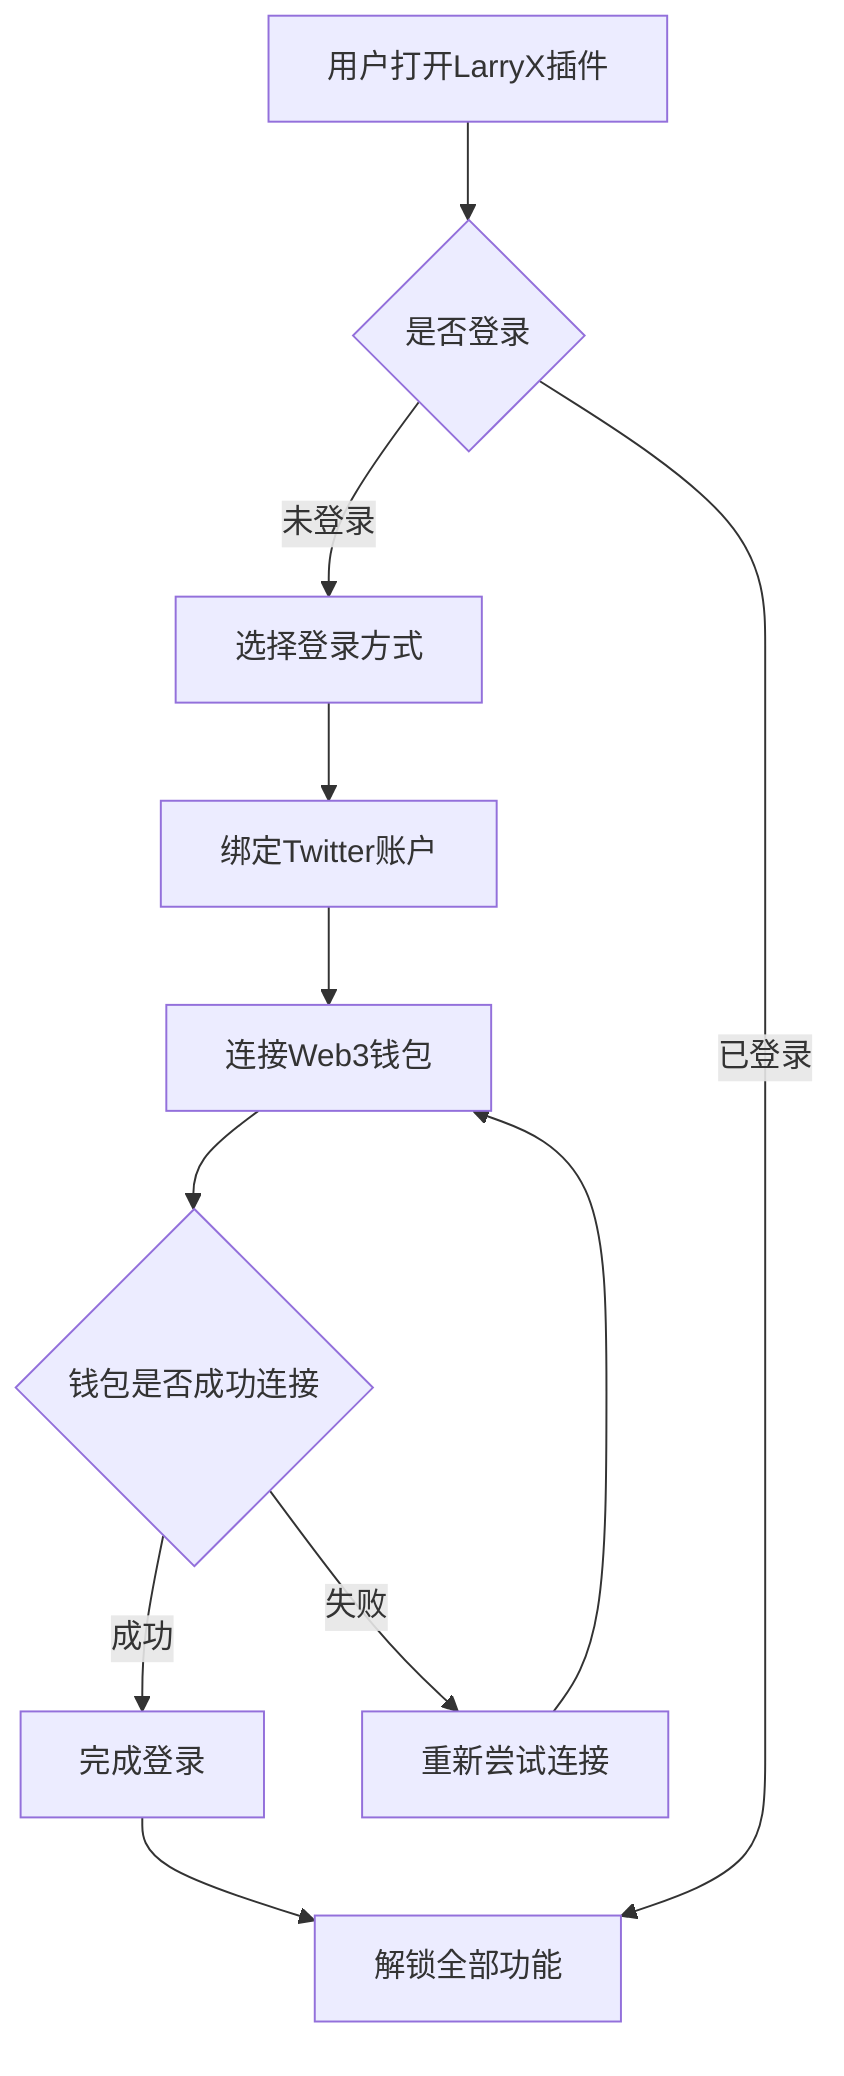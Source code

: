 flowchart TD
    A[用户打开LarryX插件] --> B{是否登录}
    B --> |未登录| C[选择登录方式]
    C --> D[绑定Twitter账户]
    D --> E[连接Web3钱包]
    E --> F{钱包是否成功连接}
    F --> |成功| G[完成登录]
    F --> |失败| H[重新尝试连接]
    G --> I[解锁全部功能]
    H --> E
    B --> |已登录| I